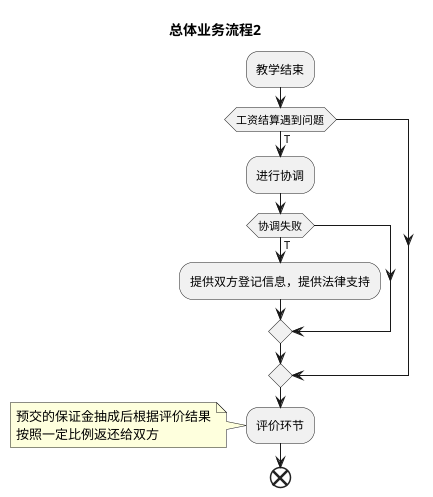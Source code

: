 @startuml 总体业务流程2
title 总体业务流程2
:教学结束;
if(工资结算遇到问题)then(T)
    :进行协调;
    if(协调失败)then(T)
        :提供双方登记信息，提供法律支持;
    endif
endif
:评价环节;
note left:预交的保证金抽成后根据评价结果\n按照一定比例返还给双方
end
@enduml